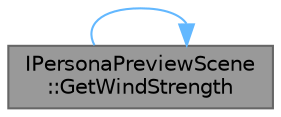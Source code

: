 digraph "IPersonaPreviewScene::GetWindStrength"
{
 // INTERACTIVE_SVG=YES
 // LATEX_PDF_SIZE
  bgcolor="transparent";
  edge [fontname=Helvetica,fontsize=10,labelfontname=Helvetica,labelfontsize=10];
  node [fontname=Helvetica,fontsize=10,shape=box,height=0.2,width=0.4];
  rankdir="LR";
  Node1 [id="Node000001",label="IPersonaPreviewScene\l::GetWindStrength",height=0.2,width=0.4,color="gray40", fillcolor="grey60", style="filled", fontcolor="black",tooltip="Get the wind strength."];
  Node1 -> Node1 [id="edge1_Node000001_Node000001",color="steelblue1",style="solid",tooltip=" "];
}
